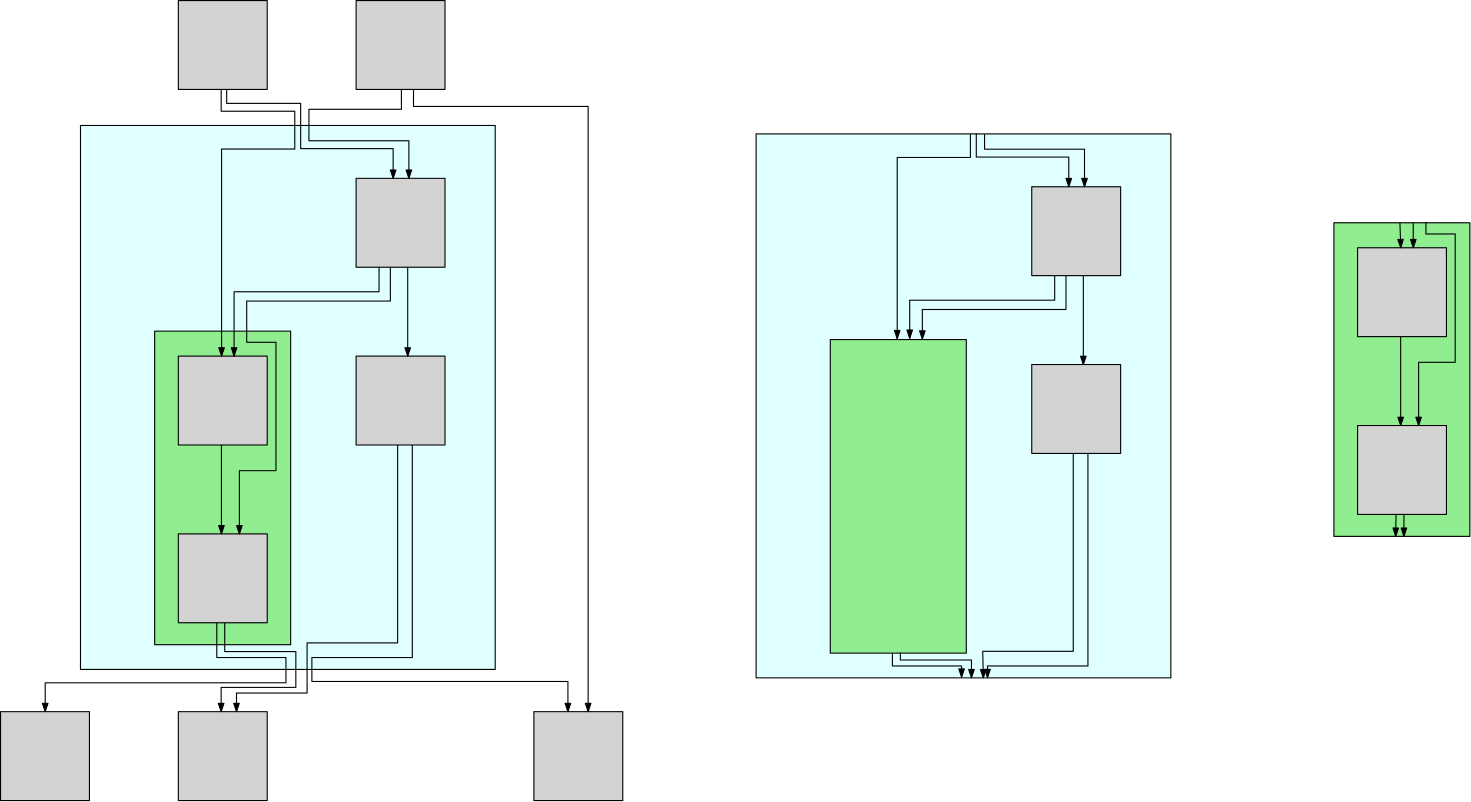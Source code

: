 <?xml version="1.0"?>
<!DOCTYPE ipe SYSTEM "ipe.dtd">
<ipe version="70005" creator="Ipe 7.1.6">
<info created="D:20150325150710" modified="D:20150325150710"/>
<ipestyle name="basic">
<symbol name="arrow/arc(spx)">
<path stroke="sym-stroke" fill="sym-stroke" pen="sym-pen">
0 0 m
-1 0.333 l
-1 -0.333 l
h
</path>
</symbol>
<symbol name="arrow/farc(spx)">
<path stroke="sym-stroke" fill="white" pen="sym-pen">
0 0 m
-1 0.333 l
-1 -0.333 l
h
</path>
</symbol>
<symbol name="arrow/ptarc(spx)">
<path stroke="sym-stroke" fill="sym-stroke" pen="sym-pen">
0 0 m
-1 0.333 l
-0.8 0 l
-1 -0.333 l
h
</path>
</symbol>
<symbol name="arrow/fptarc(spx)">
<path stroke="sym-stroke" fill="white" pen="sym-pen">
0 0 m
-1 0.333 l
-0.8 0 l
-1 -0.333 l
h
</path>
</symbol>
<symbol name="mark/circle(sx)" transformations="translations">
<path fill="sym-stroke">
0.6 0 0 0.6 0 0 e
0.4 0 0 0.4 0 0 e
</path>
</symbol>
<symbol name="mark/disk(sx)" transformations="translations">
<path fill="sym-stroke">
0.6 0 0 0.6 0 0 e
</path>
</symbol>
<symbol name="mark/fdisk(sfx)" transformations="translations">
<group>
<path fill="sym-fill">
0.5 0 0 0.5 0 0 e
</path>
<path fill="sym-stroke" fillrule="eofill">
0.6 0 0 0.6 0 0 e
0.4 0 0 0.4 0 0 e
</path>
</group>
</symbol>
<symbol name="mark/box(sx)" transformations="translations">
<path fill="sym-stroke" fillrule="eofill">
-0.6 -0.6 m
0.6 -0.6 l
0.6 0.6 l
-0.6 0.6 l
h
-0.4 -0.4 m
0.4 -0.4 l
0.4 0.4 l
-0.4 0.4 l
h
</path>
</symbol>
<symbol name="mark/square(sx)" transformations="translations">
<path fill="sym-stroke">
-0.6 -0.6 m
0.6 -0.6 l
0.6 0.6 l
-0.6 0.6 l
h
</path>
</symbol>
<symbol name="mark/fsquare(sfx)" transformations="translations">
<group>
<path fill="sym-fill">
-0.5 -0.5 m
0.5 -0.5 l
0.5 0.5 l
-0.5 0.5 l
h
</path>
<path fill="sym-stroke" fillrule="eofill">
-0.6 -0.6 m
0.6 -0.6 l
0.6 0.6 l
-0.6 0.6 l
h
-0.4 -0.4 m
0.4 -0.4 l
0.4 0.4 l
-0.4 0.4 l
h
</path>
</group>
</symbol>
<symbol name="mark/cross(sx)" transformations="translations">
<group>
<path fill="sym-stroke">
-0.43 -0.57 m
0.57 0.43 l
0.43 0.57 l
-0.57 -0.43 l
h
</path>
<path fill="sym-stroke">
-0.43 0.57 m
0.57 -0.43 l
0.43 -0.57 l
-0.57 0.43 l
h
</path>
</group>
</symbol>
<symbol name="arrow/fnormal(spx)">
<path stroke="sym-stroke" fill="white" pen="sym-pen">
0 0 m
-1 0.333 l
-1 -0.333 l
h
</path>
</symbol>
<symbol name="arrow/pointed(spx)">
<path stroke="sym-stroke" fill="sym-stroke" pen="sym-pen">
0 0 m
-1 0.333 l
-0.8 0 l
-1 -0.333 l
h
</path>
</symbol>
<symbol name="arrow/fpointed(spx)">
<path stroke="sym-stroke" fill="white" pen="sym-pen">
0 0 m
-1 0.333 l
-0.8 0 l
-1 -0.333 l
h
</path>
</symbol>
<symbol name="arrow/linear(spx)">
<path stroke="sym-stroke" pen="sym-pen">
-1 0.333 m
0 0 l
-1 -0.333 l
</path>
</symbol>
<symbol name="arrow/fdouble(spx)">
<path stroke="sym-stroke" fill="white" pen="sym-pen">
0 0 m
-1 0.333 l
-1 -0.333 l
h
-1 0 m
-2 0.333 l
-2 -0.333 l
h
</path>
</symbol>
<symbol name="arrow/double(spx)">
<path stroke="sym-stroke" fill="sym-stroke" pen="sym-pen">
0 0 m
-1 0.333 l
-1 -0.333 l
h
-1 0 m
-2 0.333 l
-2 -0.333 l
h
</path>
</symbol>
<pen name="heavier" value="0.8"/>
<pen name="fat" value="1.2"/>
<pen name="ultrafat" value="2"/>
<symbolsize name="large" value="5"/>
<symbolsize name="small" value="2"/>
<symbolsize name="tiny" value="1.1"/>
<arrowsize name="large" value="10"/>
<arrowsize name="small" value="5"/>
<arrowsize name="tiny" value="3"/>
<color name="red" value="1 0 0"/>
<color name="green" value="0 1 0"/>
<color name="blue" value="0 0 1"/>
<color name="yellow" value="1 1 0"/>
<color name="orange" value="1 0.647 0"/>
<color name="gold" value="1 0.843 0"/>
<color name="purple" value="0.627 0.125 0.941"/>
<color name="gray" value="0.745"/>
<color name="brown" value="0.647 0.165 0.165"/>
<color name="navy" value="0 0 0.502"/>
<color name="pink" value="1 0.753 0.796"/>
<color name="seagreen" value="0.18 0.545 0.341"/>
<color name="turquoise" value="0.251 0.878 0.816"/>
<color name="violet" value="0.933 0.51 0.933"/>
<color name="darkblue" value="0 0 0.545"/>
<color name="darkcyan" value="0 0.545 0.545"/>
<color name="darkgray" value="0.663"/>
<color name="darkgreen" value="0 0.392 0"/>
<color name="darkmagenta" value="0.545 0 0.545"/>
<color name="darkorange" value="1 0.549 0"/>
<color name="darkred" value="0.545 0 0"/>
<color name="lightblue" value="0.678 0.847 0.902"/>
<color name="lightcyan" value="0.878 1 1"/>
<color name="lightgray" value="0.827"/>
<color name="lightgreen" value="0.565 0.933 0.565"/>
<color name="lightyellow" value="1 1 0.878"/>
<dashstyle name="dashed" value="[4] 0"/>
<dashstyle name="dotted" value="[1 3] 0"/>
<dashstyle name="dash dotted" value="[4 2 1 2] 0"/>
<dashstyle name="dash dot dotted" value="[4 2 1 2 1 2] 0"/>
<textsize name="large" value="\large"/>
<textsize name="small" value="\small"/>
<textsize name="tiny" value="\tiny"/>
<textsize name="Large" value="\Large"/>
<textsize name="LARGE" value="\LARGE"/>
<textsize name="huge" value="\huge"/>
<textsize name="Huge" value="\Huge"/>
<textsize name="footnote" value="\footnotesize"/>
<textstyle name="center" begin="\begin{center}" end="\end{center}"/>
<textstyle name="itemize" begin="\begin{itemize}" end="\end{itemize}"/>
<textstyle name="item" begin="\begin{itemize}\item{}" end="\end{itemize}"/>
<gridsize name="4 pts" value="4"/>
<gridsize name="8 pts (~3 mm)" value="8"/>
<gridsize name="16 pts (~6 mm)" value="16"/>
<gridsize name="32 pts (~12 mm)" value="32"/>
<gridsize name="10 pts (~3.5 mm)" value="10"/>
<gridsize name="20 pts (~7 mm)" value="20"/>
<gridsize name="14 pts (~5 mm)" value="14"/>
<gridsize name="28 pts (~10 mm)" value="28"/>
<gridsize name="56 pts (~20 mm)" value="56"/>
<anglesize name="90 deg" value="90"/>
<anglesize name="60 deg" value="60"/>
<anglesize name="45 deg" value="45"/>
<anglesize name="30 deg" value="30"/>
<anglesize name="22.5 deg" value="22.5"/>
<tiling name="falling" angle="-60" step="4" width="1"/>
<tiling name="rising" angle="30" step="4" width="1"/>
</ipestyle>
<page>
<layer name="alpha"/>
<view layers="alpha" active="alpha"/>
<path layer="alpha" matrix="1 0 0 1 -160 -16" stroke="black" fill="lightcyan">
370.074 787.035 m
370.074 591.204 l
220.773 591.204 l
220.773 787.035 l
h
</path>
<path matrix="1 0 0 1 -160 -16" stroke="black" fill="lightgreen">
296.435 600.106 m
296.435 712.992 l
247.477 712.992 l
247.477 600.106 l
h
</path>
<path matrix="1 0 0 1 -160 -16" stroke="black" fill="lightgray">
256 832 m
256 800 l
288 800 l
288 832 l
h
</path>
<path matrix="1 0 0 1 -160 -16" stroke="black" fill="lightgray">
320 832 m
320 800 l
352 800 l
352 832 l
h
</path>
<path matrix="1 0 0 1 -160 -16" stroke="black" fill="lightgray">
352 768 m
352 736 l
320 736 l
320 768 l
h
</path>
<path matrix="1 0 0 1 -160 -16" stroke="black" fill="lightgray">
288 704 m
288 672 l
256 672 l
256 704 l
h
</path>
<path matrix="1 0 0 1 -160 -16" stroke="black" fill="lightgray">
256 640 m
256 608 l
288 608 l
288 640 l
h
</path>
<path matrix="1 0 0 1 -160 -16" stroke="black" fill="lightgray">
320 704 m
320 672 l
352 672 l
352 704 l
h
</path>
<path matrix="1 0 0 1 -160 -16" stroke="black" fill="lightgray">
288 576 m
288 544 l
256 544 l
256 576 l
h
</path>
<path matrix="1 0 0 1 -160 -16" stroke="black" fill="lightgray">
224 576 m
224 544 l
192 544 l
192 576 l
h
</path>
<path matrix="1 0 0 1 -160 -16" stroke="black" fill="lightgray">
384 576 m
384 544 l
416 544 l
416 576 l
h
</path>
<path matrix="1 0 0 1 -160 -16" stroke="black" arrow="normal/tiny">
271.424 800 m
271.424 792.148 l
297.915 792.148 l
297.915 778.548 l
271.566 778.548 l
271.566 704 l
</path>
<path matrix="1 0 0 1 -160 -16" stroke="black" arrow="normal/tiny">
273.407 800 m
273.407 794.981 l
300.04 794.981 l
300.04 778.69 l
333.332 778.69 l
333.332 768 l
</path>
<path matrix="1 0 0 1 -160 -16" stroke="black" arrow="normal/tiny">
336.306 800 m
336.306 792.856 l
303.015 792.856 l
303.015 781.523 l
338.998 781.523 l
338.998 768 l
</path>
<path matrix="1 0 0 1 -160 -16" stroke="black" arrow="normal/tiny">
338.573 736 m
338.573 704 l
</path>
<path matrix="1 0 0 1 -160 -16" stroke="black" arrow="normal/tiny">
328.258 736 m
328.258 727.166 l
276.066 727.166 l
276.066 704 l
</path>
<path matrix="1 0 0 1 -160 -16" stroke="black" arrow="normal/tiny">
332.329 736 m
332.329 723.815 l
280.615 723.815 l
280.615 708.971 l
291.149 708.971 l
291.149 662.764 l
277.982 662.764 l
277.982 640 l
</path>
<path matrix="1 0 0 1 -160 -16" stroke="black" arrow="normal/tiny">
271.517 672 m
271.517 640 l
</path>
<path matrix="1 0 0 1 -160 -16" stroke="black" arrow="normal/tiny">
269.842 608 m
269.842 595.489 l
294.741 595.489 l
294.741 586.391 l
208.073 586.391 l
208.073 576 l
</path>
<path matrix="1 0 0 1 -160 -16" stroke="black" arrow="normal/tiny">
340.229 672 m
340.229 595.489 l
304.078 595.489 l
304.078 586.87 l
396.252 586.87 l
396.252 576 l
</path>
<path matrix="1 0 0 1 -160 -16" stroke="black" arrow="normal/tiny">
340.66 800 m
340.66 793.891 l
403.53 793.891 l
403.53 576 l
</path>
<path matrix="1 0 0 1 -160 -16" stroke="black" arrow="normal/tiny">
334.949 672 m
334.949 600.761 l
302.352 600.761 l
302.352 582.713 l
276.937 582.713 l
276.937 576 l
</path>
<path matrix="1 0 0 1 -160 -16" stroke="black" arrow="normal/tiny">
272.702 608 m
272.702 597.631 l
298.3 597.631 l
298.3 584.739 l
271.412 584.739 l
271.412 576 l
</path>
<path matrix="1 0 0 1 83.227 -19.035" stroke="black" fill="lightcyan">
370.074 787.035 m
370.074 591.204 l
220.773 591.204 l
220.773 787.035 l
h
</path>
<path matrix="1 0 0 1 83.227 -19.035" stroke="black" fill="lightgreen">
296.435 600.106 m
296.435 712.992 l
247.477 712.992 l
247.477 600.106 l
h
</path>
<path matrix="1 0 0 1 83.227 -19.035" stroke="black" fill="lightgray">
352 768 m
352 736 l
320 736 l
320 768 l
h
</path>
<path matrix="1 0 0 1 83.227 -19.035" stroke="black" fill="lightgray">
320 704 m
320 672 l
352 672 l
352 704 l
h
</path>
<path stroke="black" arrow="normal/tiny">
381.142 767.878 m
381.142 759.513 l
354.793 759.513 l
354.793 694.242 l
</path>
<path matrix="1 0 0 1 259.227 -3.035" stroke="black" arrow="normal/tiny">
124.04 771.248 m
124.04 762.69 l
157.332 762.69 l
157.332 752 l
</path>
<path matrix="1 0 0 1 259.227 -3.035" stroke="black" arrow="normal/tiny">
127.015 770.921 m
127.015 765.523 l
162.998 765.523 l
162.998 752 l
</path>
<path matrix="1 0 0 1 83.227 -19.035" stroke="black" arrow="normal/tiny">
338.573 736 m
338.573 704 l
</path>
<path stroke="black" arrow="normal/tiny">
411.485 716.965 m
411.485 708.131 l
359.293 708.131 l
359.293 694.384 l
</path>
<path stroke="black" arrow="normal/tiny">
415.556 716.965 m
415.556 704.78 l
363.842 704.78 l
363.842 694.101 l
</path>
<path stroke="black" arrow="normal/tiny">
353.069 581.039 m
353.069 576.454 l
377.968 576.454 l
377.968 572.392 l
</path>
<path matrix="1 0 0 1 259.227 -3.035" stroke="black" arrow="normal/tiny">
164.229 656 m
164.229 579.489 l
128.078 579.489 l
128.078 575.262 l
</path>
<path matrix="1 0 0 1 259.227 -3.035" stroke="black" arrow="normal/tiny">
158.949 656 m
158.949 584.761 l
126.352 584.761 l
126.585 575.204 l
</path>
<path stroke="black" arrow="normal/tiny">
355.929 581.233 m
355.929 578.596 l
381.527 578.596 l
381.527 572.189 l
</path>
<path matrix="1 0 0 1 264.523 23.008" stroke="black" fill="lightgreen">
296.435 600.106 m
296.435 712.992 l
247.477 712.992 l
247.477 600.106 l
h
</path>
<path matrix="1 0 0 1 264.523 23.008" stroke="black" fill="lightgray">
288 704 m
288 672 l
256 672 l
256 704 l
h
</path>
<path matrix="1 0 0 1 264.523 23.008" stroke="black" fill="lightgray">
256 640 m
256 608 l
288 608 l
288 640 l
h
</path>
<path matrix="1 0 0 1 389.296 394.043" stroke="black" arrow="normal/tiny">
146.468 341.957 m
146.793 332.965 l
</path>
<path matrix="1 0 0 1 389.296 394.043" stroke="black" arrow="normal/tiny">
151.257 341.957 m
151.293 332.965 l
</path>
<path matrix="1 0 0 1 389.296 394.043" stroke="black" arrow="normal/tiny">
155.842 342.319 m
155.842 337.936 l
166.376 337.936 l
166.376 291.729 l
153.209 291.729 l
153.209 268.965 l
</path>
<path matrix="1 0 0 1 264.523 23.008" stroke="black" arrow="normal/tiny">
271.517 672 m
271.517 640 l
</path>
<path matrix="1 0 0 1 389.296 394.043" stroke="black" arrow="normal/tiny">
145.069 236.965 m
144.935 229.071 l
</path>
<path matrix="1 0 0 1 389.296 394.043" stroke="black" arrow="normal/tiny">
147.929 236.965 m
147.91 229.071 l
</path>
</page>
</ipe>
